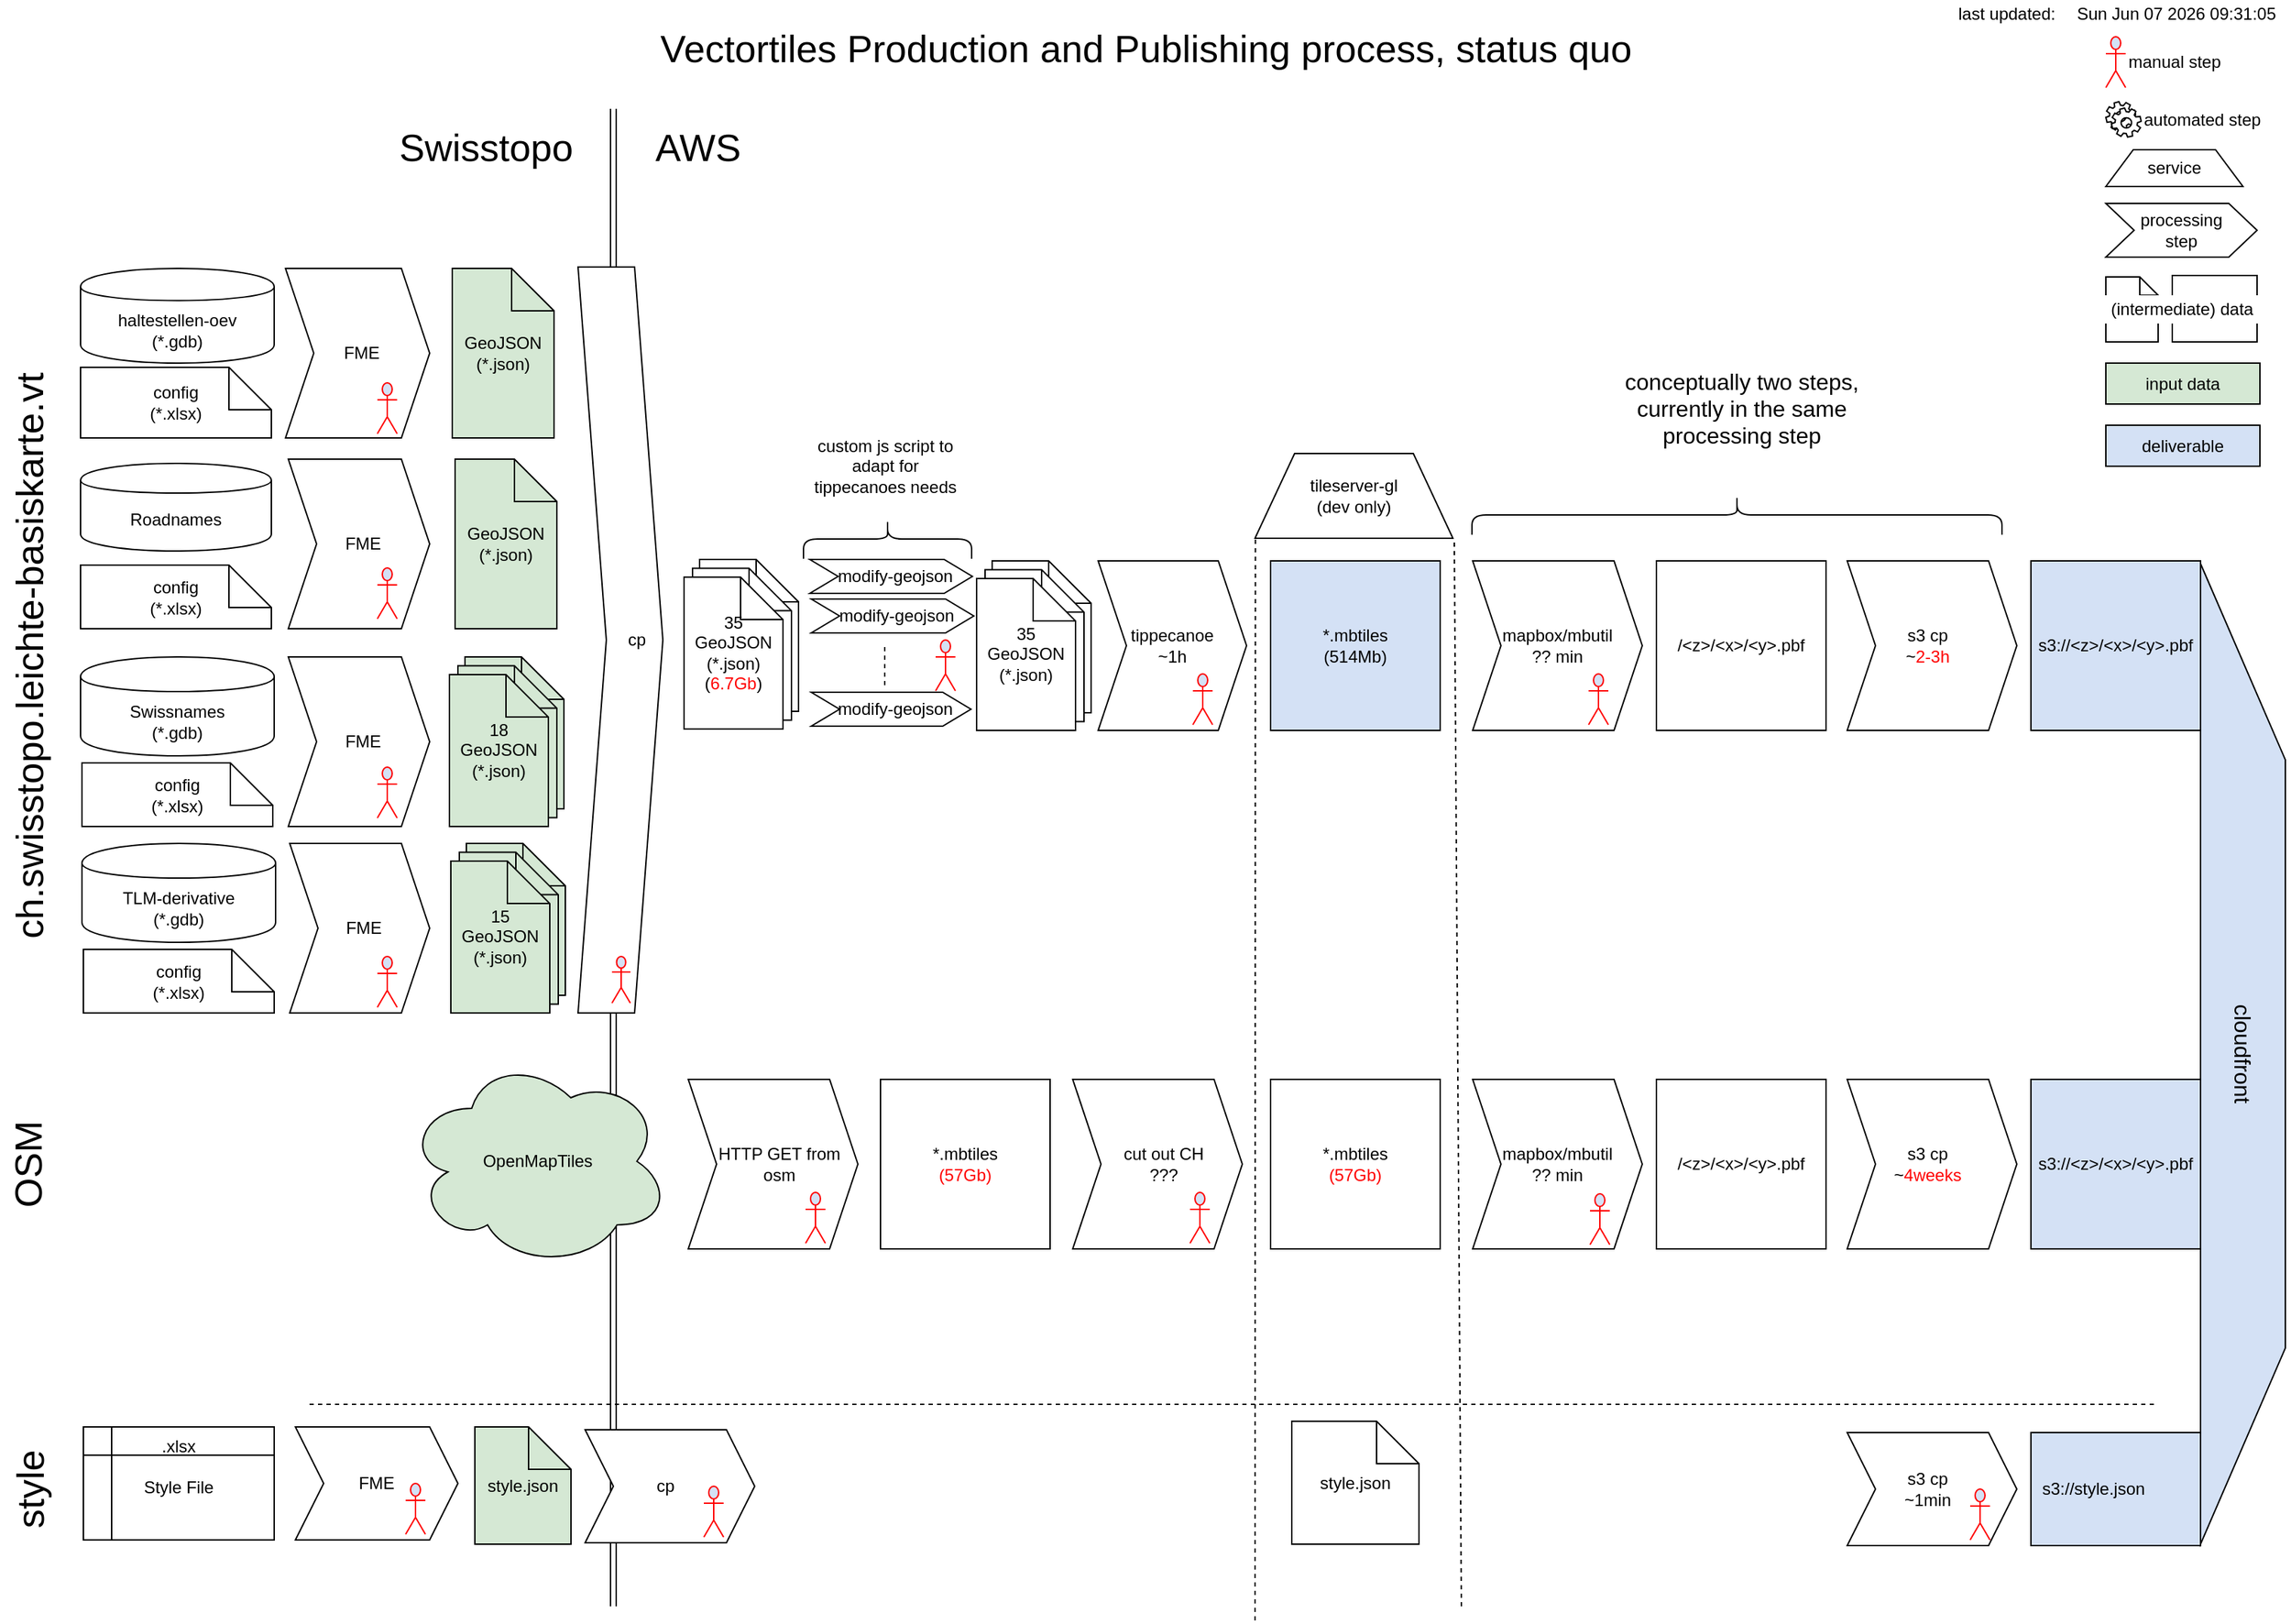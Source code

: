 <mxGraphModel dx="915" dy="883" grid="1" gridSize="10" guides="1" tooltips="1" connect="1" arrows="1" fold="1" page="1" pageScale="1" pageWidth="1654" pageHeight="1169" background="#ffffff"><root><mxCell id="0"/><mxCell id="1" parent="0"/><mxCell id="175" value="" style="shape=link;html=1;jettySize=auto;orthogonalLoop=1;fontSize=12;fontColor=#000000;" parent="1" edge="1"><mxGeometry width="50" height="50" relative="1" as="geometry"><mxPoint x="450" y="1150" as="sourcePoint"/><mxPoint x="450" y="90" as="targetPoint"/></mxGeometry></mxCell><mxCell id="14" value="&lt;div&gt;*.mbtiles&lt;/div&gt;&lt;div&gt;(514Mb)&lt;br&gt;&lt;/div&gt;" style="rounded=0;whiteSpace=wrap;html=1;fillColor=#D4E1F5;" parent="1" vertex="1"><mxGeometry x="915" y="410" width="120" height="120" as="geometry"/></mxCell><mxCell id="15" value="&lt;div&gt;mapbox/mbutil&lt;/div&gt;&lt;div align=&quot;center&quot;&gt;?? min&lt;br&gt;&lt;/div&gt;" style="shape=step;perimeter=stepPerimeter;whiteSpace=wrap;html=1;fixedSize=1;spacingRight=6;align=center;spacingLeft=6;" parent="1" vertex="1"><mxGeometry x="1058" y="410" width="120" height="120" as="geometry"/></mxCell><mxCell id="16" value="&lt;div&gt;/&amp;lt;z&amp;gt;/&amp;lt;x&amp;gt;/&amp;lt;y&amp;gt;.pbf&lt;/div&gt;" style="rounded=0;whiteSpace=wrap;html=1;" parent="1" vertex="1"><mxGeometry x="1188" y="410" width="120" height="120" as="geometry"/></mxCell><mxCell id="18" value="&lt;div&gt;tippecanoe&lt;/div&gt;&lt;div&gt;~1h&lt;br&gt;&lt;/div&gt;" style="shape=step;perimeter=stepPerimeter;whiteSpace=wrap;html=1;fixedSize=1;" parent="1" vertex="1"><mxGeometry x="793" y="410" width="105" height="120" as="geometry"/></mxCell><mxCell id="23" value="&lt;div&gt;tileserver-gl&lt;/div&gt;(dev only)" style="shape=trapezoid;perimeter=trapezoidPerimeter;whiteSpace=wrap;html=1;align=center;" parent="1" vertex="1"><mxGeometry x="904" y="334" width="140" height="60" as="geometry"/></mxCell><mxCell id="24" value="&lt;div&gt;s3 cp&lt;/div&gt;~&lt;font color=&quot;#FF0000&quot;&gt;2-3h&lt;/font&gt;" style="shape=step;perimeter=stepPerimeter;whiteSpace=wrap;html=1;fixedSize=1;spacingRight=6;align=center;" parent="1" vertex="1"><mxGeometry x="1323" y="410" width="120" height="120" as="geometry"/></mxCell><mxCell id="25" value="s3://&amp;lt;z&amp;gt;/&amp;lt;x&amp;gt;/&amp;lt;y&amp;gt;.pbf" style="rounded=0;whiteSpace=wrap;html=1;fillColor=#D4E1F5;" parent="1" vertex="1"><mxGeometry x="1453" y="410" width="120" height="120" as="geometry"/></mxCell><mxCell id="8" value=".xlsx&lt;br&gt;&lt;div&gt;&lt;br&gt;&lt;/div&gt;&lt;div&gt;Style File&lt;/div&gt;" style="shape=internalStorage;whiteSpace=wrap;html=1;verticalAlign=top;" parent="1" vertex="1"><mxGeometry x="75" y="1023" width="135" height="80" as="geometry"/></mxCell><mxCell id="22" value="" style="endArrow=none;dashed=1;html=1;" parent="1" edge="1"><mxGeometry width="50" height="50" relative="1" as="geometry"><mxPoint x="235" y="1007" as="sourcePoint"/><mxPoint x="1540" y="1007" as="targetPoint"/></mxGeometry></mxCell><mxCell id="36" value="&lt;div&gt;s3 cp&lt;/div&gt;~1min" style="shape=step;perimeter=stepPerimeter;whiteSpace=wrap;html=1;fixedSize=1;spacingRight=6;align=center;" parent="1" vertex="1"><mxGeometry x="1323" y="1027" width="120" height="80" as="geometry"/></mxCell><mxCell id="37" value="s3://style.json" style="rounded=0;whiteSpace=wrap;html=1;align=left;spacingLeft=6;fillColor=#D4E1F5;" parent="1" vertex="1"><mxGeometry x="1453" y="1027" width="120" height="80" as="geometry"/></mxCell><mxCell id="38" value="" style="endArrow=none;dashed=1;html=1;entryX=0.002;entryY=1.006;entryPerimeter=0;" parent="1" target="23" edge="1"><mxGeometry width="50" height="50" relative="1" as="geometry"><mxPoint x="904" y="1160" as="sourcePoint"/><mxPoint x="864" y="400" as="targetPoint"/></mxGeometry></mxCell><mxCell id="30" value="&lt;div&gt;*.mbtiles&lt;/div&gt;&lt;font color=&quot;#FF0000&quot;&gt;(57Gb)&lt;/font&gt;" style="rounded=0;whiteSpace=wrap;html=1;" parent="1" vertex="1"><mxGeometry x="915" y="777" width="120" height="120" as="geometry"/></mxCell><mxCell id="31" value="s3://&amp;lt;z&amp;gt;/&amp;lt;x&amp;gt;/&amp;lt;y&amp;gt;.pbf" style="rounded=0;whiteSpace=wrap;html=1;fillColor=#D4E1F5;" parent="1" vertex="1"><mxGeometry x="1453" y="777" width="120" height="120" as="geometry"/></mxCell><mxCell id="32" value="&lt;div&gt;mapbox/mbutil&lt;/div&gt;?? min" style="shape=step;perimeter=stepPerimeter;whiteSpace=wrap;html=1;fixedSize=1;spacingRight=6;align=center;spacingLeft=6;" parent="1" vertex="1"><mxGeometry x="1058" y="777" width="120" height="120" as="geometry"/></mxCell><mxCell id="33" value="&lt;div&gt;/&amp;lt;z&amp;gt;/&amp;lt;x&amp;gt;/&amp;lt;y&amp;gt;.pbf&lt;/div&gt;" style="rounded=0;whiteSpace=wrap;html=1;" parent="1" vertex="1"><mxGeometry x="1188" y="777" width="120" height="120" as="geometry"/></mxCell><mxCell id="34" value="&lt;div&gt;s3 cp&lt;/div&gt;~&lt;font color=&quot;#FF0000&quot;&gt;4weeks&lt;/font&gt;" style="shape=step;perimeter=stepPerimeter;whiteSpace=wrap;html=1;fixedSize=1;spacingRight=6;align=center;" parent="1" vertex="1"><mxGeometry x="1323" y="777" width="120" height="120" as="geometry"/></mxCell><mxCell id="39" value="" style="endArrow=none;dashed=1;html=1;entryX=1.007;entryY=1;entryPerimeter=0;" parent="1" target="23" edge="1"><mxGeometry width="50" height="50" relative="1" as="geometry"><mxPoint x="1050" y="1150" as="sourcePoint"/><mxPoint x="873.588" y="399.529" as="targetPoint"/></mxGeometry></mxCell><mxCell id="41" value="&lt;div&gt;ch.swisstopo.leichte-basiskarte.vt&lt;/div&gt;" style="text;html=1;strokeColor=none;fillColor=none;align=center;verticalAlign=middle;whiteSpace=wrap;rounded=0;rotation=-90;fontSize=27;" parent="1" vertex="1"><mxGeometry x="-235" y="457" width="545" height="40" as="geometry"/></mxCell><mxCell id="42" value="OSM" style="text;html=1;strokeColor=none;fillColor=none;align=center;verticalAlign=middle;whiteSpace=wrap;rounded=0;rotation=-90;fontSize=27;" parent="1" vertex="1"><mxGeometry x="3" y="817" width="67" height="40" as="geometry"/></mxCell><mxCell id="43" value="style" style="text;html=1;strokeColor=none;fillColor=none;align=center;verticalAlign=middle;whiteSpace=wrap;rounded=0;rotation=-90;fontSize=27;" parent="1" vertex="1"><mxGeometry x="8" y="1047" width="60" height="40" as="geometry"/></mxCell><mxCell id="44" value="cloudfront" style="shape=trapezoid;perimeter=trapezoidPerimeter;whiteSpace=wrap;html=1;fontSize=16;align=center;rotation=90;fillColor=#D4E1F5;" parent="1" vertex="1"><mxGeometry x="1256" y="729" width="694" height="60" as="geometry"/></mxCell><mxCell id="45" value="" style="shape=curlyBracket;whiteSpace=wrap;html=1;rounded=1;fontSize=16;align=center;rotation=90;verticalAlign=middle;" parent="1" vertex="1"><mxGeometry x="1231" y="190" width="28" height="375" as="geometry"/></mxCell><mxCell id="46" value="conceptually two steps, currently in the same processing step" style="text;html=1;strokeColor=none;fillColor=#ffffff;align=center;verticalAlign=middle;whiteSpace=wrap;rounded=0;fontSize=16;" parent="1" vertex="1"><mxGeometry x="1159" y="260" width="179" height="84" as="geometry"/></mxCell><mxCell id="4" value="&lt;div&gt;Swissnames&lt;/div&gt;(*.gdb)" style="shape=cylinder;whiteSpace=wrap;html=1;boundedLbl=1;" parent="1" vertex="1"><mxGeometry x="73" y="478" width="137" height="70" as="geometry"/></mxCell><mxCell id="65" value="&lt;div&gt;config&lt;/div&gt;&lt;div&gt;(*.xlsx)&lt;/div&gt;" style="shape=note;whiteSpace=wrap;html=1;strokeColor=#000000;strokeWidth=1;fillColor=#FFFFFF;fontSize=12;fontColor=#000000;align=center;" parent="1" vertex="1"><mxGeometry x="74" y="553" width="135" height="45" as="geometry"/></mxCell><mxCell id="66" value="&lt;div&gt;FME&lt;/div&gt;" style="shape=step;perimeter=stepPerimeter;whiteSpace=wrap;html=1;fixedSize=1;spacingLeft=6;" parent="1" vertex="1"><mxGeometry x="220" y="478" width="100" height="120" as="geometry"/></mxCell><mxCell id="72" value="" style="group" parent="1" vertex="1" connectable="0"><mxGeometry x="707" y="410" width="81" height="120" as="geometry"/></mxCell><mxCell id="69" value="" style="shape=note;whiteSpace=wrap;html=1;strokeColor=#000000;strokeWidth=1;fillColor=#FFFFFF;fontSize=12;fontColor=#000000;align=center;" parent="72" vertex="1"><mxGeometry x="11" width="70" height="107.463" as="geometry"/></mxCell><mxCell id="70" value="" style="shape=note;whiteSpace=wrap;html=1;strokeColor=#000000;strokeWidth=1;fillColor=#FFFFFF;fontSize=12;fontColor=#000000;align=center;" parent="72" vertex="1"><mxGeometry x="6" y="6.269" width="70" height="107.463" as="geometry"/></mxCell><mxCell id="71" value="35&lt;br&gt;&lt;div&gt;GeoJSON&lt;/div&gt;&lt;div&gt;(*.json)&lt;br&gt;&lt;/div&gt;" style="shape=note;whiteSpace=wrap;html=1;strokeColor=#000000;strokeWidth=1;fillColor=#FFFFFF;fontSize=12;fontColor=#000000;align=center;" parent="72" vertex="1"><mxGeometry y="12.537" width="70" height="107.463" as="geometry"/></mxCell><mxCell id="79" value="&lt;div&gt;TLM-derivative&lt;/div&gt;&lt;div&gt;(*.gdb)&lt;/div&gt;" style="shape=cylinder;whiteSpace=wrap;html=1;boundedLbl=1;" parent="1" vertex="1"><mxGeometry x="74" y="610" width="137" height="70" as="geometry"/></mxCell><mxCell id="80" value="&lt;div&gt;config&lt;/div&gt;&lt;div&gt;(*.xlsx)&lt;/div&gt;" style="shape=note;whiteSpace=wrap;html=1;strokeColor=#000000;strokeWidth=1;fillColor=#FFFFFF;fontSize=12;fontColor=#000000;align=center;" parent="1" vertex="1"><mxGeometry x="75" y="685" width="135" height="45" as="geometry"/></mxCell><mxCell id="81" value="&lt;div&gt;FME&lt;/div&gt;" style="shape=step;perimeter=stepPerimeter;whiteSpace=wrap;html=1;fixedSize=1;spacingLeft=6;" parent="1" vertex="1"><mxGeometry x="221" y="610" width="99" height="120" as="geometry"/></mxCell><mxCell id="5" value="Roadnames" style="shape=cylinder;whiteSpace=wrap;html=1;boundedLbl=1;" parent="1" vertex="1"><mxGeometry x="73" y="341" width="135" height="62" as="geometry"/></mxCell><mxCell id="60" value="&lt;div&gt;config&lt;/div&gt;&lt;div&gt;(*.xlsx)&lt;/div&gt;" style="shape=note;whiteSpace=wrap;html=1;strokeColor=#000000;strokeWidth=1;fillColor=#FFFFFF;fontSize=12;fontColor=#000000;align=center;" parent="1" vertex="1"><mxGeometry x="73" y="413" width="135" height="45" as="geometry"/></mxCell><mxCell id="61" value="&lt;div&gt;FME&lt;/div&gt;" style="shape=step;perimeter=stepPerimeter;whiteSpace=wrap;html=1;fixedSize=1;spacingLeft=6;" parent="1" vertex="1"><mxGeometry x="220" y="338" width="100" height="120" as="geometry"/></mxCell><mxCell id="62" value="&lt;div&gt;GeoJSON&lt;/div&gt;(*.json)" style="shape=note;whiteSpace=wrap;html=1;strokeColor=#000000;strokeWidth=1;fillColor=#D5E8D4;fontSize=12;fontColor=#000000;align=center;" parent="1" vertex="1"><mxGeometry x="338" y="338" width="72" height="120" as="geometry"/></mxCell><mxCell id="2" value="&lt;div&gt;haltestellen-oev&lt;/div&gt;&lt;div&gt;(*.gdb)&lt;br&gt;&lt;/div&gt;" style="shape=cylinder;whiteSpace=wrap;html=1;boundedLbl=1;" parent="1" vertex="1"><mxGeometry x="73" y="203" width="137" height="67" as="geometry"/></mxCell><mxCell id="52" value="&lt;div&gt;FME&lt;/div&gt;" style="shape=step;perimeter=stepPerimeter;whiteSpace=wrap;html=1;fixedSize=1;spacingLeft=6;" parent="1" vertex="1"><mxGeometry x="218" y="203" width="102" height="120" as="geometry"/></mxCell><mxCell id="56" value="&lt;div&gt;GeoJSON&lt;/div&gt;(*.json)" style="shape=note;whiteSpace=wrap;html=1;strokeColor=#000000;strokeWidth=1;fillColor=#D5E8D4;fontSize=12;fontColor=#000000;align=center;" parent="1" vertex="1"><mxGeometry x="336" y="203" width="72" height="120" as="geometry"/></mxCell><mxCell id="59" value="&lt;div&gt;config&lt;/div&gt;&lt;div&gt;(*.xlsx)&lt;/div&gt;" style="shape=note;whiteSpace=wrap;html=1;strokeColor=#000000;strokeWidth=1;fillColor=#FFFFFF;fontSize=12;fontColor=#000000;align=center;" parent="1" vertex="1"><mxGeometry x="73" y="273" width="135" height="50" as="geometry"/></mxCell><mxCell id="105" value="" style="group" parent="1" vertex="1" connectable="0"><mxGeometry x="589" y="409" width="116" height="118" as="geometry"/></mxCell><mxCell id="68" value="&lt;div&gt;modify-geojson&lt;/div&gt;" style="shape=step;perimeter=stepPerimeter;whiteSpace=wrap;html=1;fixedSize=1;spacingLeft=6;" parent="105" vertex="1"><mxGeometry width="115" height="24" as="geometry"/></mxCell><mxCell id="96" value="&lt;div&gt;modify-geojson&lt;/div&gt;" style="shape=step;perimeter=stepPerimeter;whiteSpace=wrap;html=1;fixedSize=1;spacingLeft=6;" parent="105" vertex="1"><mxGeometry x="1" y="28" width="115" height="24" as="geometry"/></mxCell><mxCell id="97" value="&lt;div&gt;modify-geojson&lt;/div&gt;" style="shape=step;perimeter=stepPerimeter;whiteSpace=wrap;html=1;fixedSize=1;spacingLeft=6;" parent="105" vertex="1"><mxGeometry x="1" y="94" width="113" height="24" as="geometry"/></mxCell><mxCell id="98" value="" style="endArrow=none;dashed=1;html=1;fontSize=27;fontColor=#000000;" parent="105" edge="1"><mxGeometry width="50" height="50" relative="1" as="geometry"><mxPoint x="53" y="89" as="sourcePoint"/><mxPoint x="53" y="59" as="targetPoint"/></mxGeometry></mxCell><mxCell id="122" value="" style="shape=umlActor;verticalLabelPosition=bottom;labelBackgroundColor=#ffffff;verticalAlign=top;html=1;strokeColor=#FF0000;strokeWidth=1;fillColor=#D4E1F5;fontSize=27;fontColor=#000000;align=center;" parent="105" vertex="1"><mxGeometry x="89" y="57" width="14" height="36" as="geometry"/></mxCell><mxCell id="107" value="Vectortiles Production and Publishing process, status quo" style="text;html=1;strokeColor=none;fillColor=none;align=center;verticalAlign=middle;whiteSpace=wrap;rounded=0;fontSize=27;fontColor=#000000;" parent="1" vertex="1"><mxGeometry x="184" y="23" width="1286" height="50" as="geometry"/></mxCell><mxCell id="109" value="" style="group" parent="1" vertex="1" connectable="0"><mxGeometry x="334" y="478" width="81" height="120" as="geometry"/></mxCell><mxCell id="74" value="" style="shape=note;whiteSpace=wrap;html=1;strokeColor=#000000;strokeWidth=1;fillColor=#D5E8D4;fontSize=12;fontColor=#000000;align=center;" parent="109" vertex="1"><mxGeometry x="11" width="70" height="107.463" as="geometry"/></mxCell><mxCell id="75" value="" style="shape=note;whiteSpace=wrap;html=1;strokeColor=#000000;strokeWidth=1;fillColor=#D5E8D4;fontSize=12;fontColor=#000000;align=center;" parent="109" vertex="1"><mxGeometry x="6" y="6.269" width="70" height="107.463" as="geometry"/></mxCell><mxCell id="76" value="18&lt;div&gt;GeoJSON&lt;/div&gt;&lt;div&gt;(*.json)&lt;br&gt;&lt;/div&gt;" style="shape=note;whiteSpace=wrap;html=1;strokeColor=#000000;strokeWidth=1;fillColor=#D5E8D4;fontSize=12;fontColor=#000000;align=center;" parent="109" vertex="1"><mxGeometry y="12.537" width="70" height="107.463" as="geometry"/></mxCell><mxCell id="110" value="" style="group" parent="1" vertex="1" connectable="0"><mxGeometry x="335" y="610" width="81" height="120" as="geometry"/></mxCell><mxCell id="83" value="" style="shape=note;whiteSpace=wrap;html=1;strokeColor=#000000;strokeWidth=1;fillColor=#D5E8D4;fontSize=12;fontColor=#000000;align=center;" parent="110" vertex="1"><mxGeometry x="11" width="70" height="107.463" as="geometry"/></mxCell><mxCell id="84" value="" style="shape=note;whiteSpace=wrap;html=1;strokeColor=#000000;strokeWidth=1;fillColor=#D5E8D4;fontSize=12;fontColor=#000000;align=center;" parent="110" vertex="1"><mxGeometry x="6" y="6.269" width="70" height="107.463" as="geometry"/></mxCell><mxCell id="85" value="15&lt;div&gt;GeoJSON&lt;/div&gt;&lt;div&gt;(*.json)&lt;br&gt;&lt;/div&gt;" style="shape=note;whiteSpace=wrap;html=1;strokeColor=#000000;strokeWidth=1;fillColor=#D5E8D4;fontSize=12;fontColor=#000000;align=center;" parent="110" vertex="1"><mxGeometry y="12.537" width="70" height="107.463" as="geometry"/></mxCell><mxCell id="111" value="manual step" style="shape=umlActor;verticalLabelPosition=middle;labelBackgroundColor=#ffffff;verticalAlign=middle;html=1;strokeColor=#FF0000;strokeWidth=1;fillColor=#D4E1F5;fontSize=12;fontColor=#000000;align=left;labelPosition=right;" parent="1" vertex="1"><mxGeometry x="1506" y="39" width="14" height="36" as="geometry"/></mxCell><mxCell id="112" value="" style="shape=umlActor;verticalLabelPosition=bottom;labelBackgroundColor=#ffffff;verticalAlign=top;html=1;strokeColor=#FF0000;strokeWidth=1;fillColor=#D4E1F5;fontSize=27;fontColor=#000000;align=center;" parent="1" vertex="1"><mxGeometry x="283" y="284" width="14" height="36" as="geometry"/></mxCell><mxCell id="114" value="" style="shape=umlActor;verticalLabelPosition=bottom;labelBackgroundColor=#ffffff;verticalAlign=top;html=1;strokeColor=#FF0000;strokeWidth=1;fillColor=#D4E1F5;fontSize=27;fontColor=#000000;align=center;" parent="1" vertex="1"><mxGeometry x="283" y="415" width="14" height="36" as="geometry"/></mxCell><mxCell id="118" value="" style="shape=umlActor;verticalLabelPosition=bottom;labelBackgroundColor=#ffffff;verticalAlign=top;html=1;strokeColor=#FF0000;strokeWidth=1;fillColor=#D4E1F5;fontSize=27;fontColor=#000000;align=center;" parent="1" vertex="1"><mxGeometry x="283" y="556" width="14" height="36" as="geometry"/></mxCell><mxCell id="119" value="" style="shape=umlActor;verticalLabelPosition=bottom;labelBackgroundColor=#ffffff;verticalAlign=top;html=1;strokeColor=#FF0000;strokeWidth=1;fillColor=#D4E1F5;fontSize=27;fontColor=#000000;align=center;" parent="1" vertex="1"><mxGeometry x="283" y="690" width="14" height="36" as="geometry"/></mxCell><mxCell id="124" value="" style="shape=umlActor;verticalLabelPosition=bottom;labelBackgroundColor=#ffffff;verticalAlign=top;html=1;strokeColor=#FF0000;strokeWidth=1;fillColor=#D4E1F5;fontSize=27;fontColor=#000000;align=center;" parent="1" vertex="1"><mxGeometry x="860" y="490" width="14" height="36" as="geometry"/></mxCell><mxCell id="125" value="" style="shape=umlActor;verticalLabelPosition=bottom;labelBackgroundColor=#ffffff;verticalAlign=top;html=1;strokeColor=#FF0000;strokeWidth=1;fillColor=#D4E1F5;fontSize=27;fontColor=#000000;align=center;" parent="1" vertex="1"><mxGeometry x="1140" y="490" width="14" height="36" as="geometry"/></mxCell><mxCell id="127" value="" style="shape=umlActor;verticalLabelPosition=bottom;labelBackgroundColor=#ffffff;verticalAlign=top;html=1;strokeColor=#FF0000;strokeWidth=1;fillColor=#D4E1F5;fontSize=27;fontColor=#000000;align=center;" parent="1" vertex="1"><mxGeometry x="1141" y="858" width="14" height="36" as="geometry"/></mxCell><mxCell id="130" value="" style="shape=umlActor;verticalLabelPosition=bottom;labelBackgroundColor=#ffffff;verticalAlign=top;html=1;strokeColor=#FF0000;strokeWidth=1;fillColor=#D4E1F5;fontSize=27;fontColor=#000000;align=center;" parent="1" vertex="1"><mxGeometry x="1410" y="1067" width="14" height="36" as="geometry"/></mxCell><mxCell id="131" value="service" style="shape=trapezoid;perimeter=trapezoidPerimeter;whiteSpace=wrap;html=1;strokeColor=#000000;strokeWidth=1;fillColor=#FFFFFF;fontSize=12;fontColor=#000000;align=center;" parent="1" vertex="1"><mxGeometry x="1506" y="119" width="97" height="26" as="geometry"/></mxCell><mxCell id="132" value="&lt;div&gt;processing&lt;/div&gt;&lt;div&gt;step&lt;br&gt;&lt;/div&gt;" style="shape=step;perimeter=stepPerimeter;whiteSpace=wrap;html=1;fixedSize=1;strokeColor=#000000;strokeWidth=1;fillColor=#FFFFFF;fontSize=12;fontColor=#000000;align=center;" parent="1" vertex="1"><mxGeometry x="1506" y="157" width="107" height="38" as="geometry"/></mxCell><mxCell id="133" value="" style="shape=note;whiteSpace=wrap;html=1;strokeColor=#000000;strokeWidth=1;fillColor=#FFFFFF;fontSize=12;fontColor=#000000;align=center;size=13;" parent="1" vertex="1"><mxGeometry x="1506" y="209" width="37" height="46" as="geometry"/></mxCell><mxCell id="134" value="" style="rounded=0;whiteSpace=wrap;html=1;strokeColor=#000000;strokeWidth=1;fillColor=#FFFFFF;fontSize=12;fontColor=#000000;align=center;" parent="1" vertex="1"><mxGeometry x="1553" y="208" width="60" height="47" as="geometry"/></mxCell><mxCell id="135" value="(intermediate) data" style="text;html=1;strokeColor=none;fillColor=#ffffff;align=center;verticalAlign=middle;whiteSpace=wrap;rounded=0;fontSize=12;fontColor=#000000;" parent="1" vertex="1"><mxGeometry x="1500" y="222" width="120" height="20" as="geometry"/></mxCell><mxCell id="136" value="" style="group" parent="1" vertex="1" connectable="0"><mxGeometry x="503" y="777" width="120" height="120" as="geometry"/></mxCell><mxCell id="40" value="&lt;div&gt;HTTP GET from&lt;/div&gt;&lt;div&gt;osm&lt;br&gt;&lt;/div&gt;" style="shape=step;perimeter=stepPerimeter;whiteSpace=wrap;html=1;fixedSize=1;spacingLeft=9;" parent="136" vertex="1"><mxGeometry width="120" height="120" as="geometry"/></mxCell><mxCell id="126" value="" style="shape=umlActor;verticalLabelPosition=bottom;labelBackgroundColor=#ffffff;verticalAlign=top;html=1;strokeColor=#FF0000;strokeWidth=1;fillColor=#D4E1F5;fontSize=27;fontColor=#000000;align=center;" parent="136" vertex="1"><mxGeometry x="83" y="80" width="14" height="36" as="geometry"/></mxCell><mxCell id="137" value="&lt;div&gt;*.mbtiles&lt;/div&gt;&lt;font color=&quot;#FF0000&quot;&gt;(57Gb)&lt;/font&gt;" style="rounded=0;whiteSpace=wrap;html=1;" parent="1" vertex="1"><mxGeometry x="639" y="777" width="120" height="120" as="geometry"/></mxCell><mxCell id="138" value="" style="group" parent="1" vertex="1" connectable="0"><mxGeometry x="775" y="777" width="120" height="120" as="geometry"/></mxCell><mxCell id="139" value="&lt;div&gt;cut out CH&lt;/div&gt;&lt;div&gt;???&lt;br&gt;&lt;/div&gt;" style="shape=step;perimeter=stepPerimeter;whiteSpace=wrap;html=1;fixedSize=1;spacingLeft=9;" parent="138" vertex="1"><mxGeometry width="120" height="120" as="geometry"/></mxCell><mxCell id="140" value="" style="shape=umlActor;verticalLabelPosition=bottom;labelBackgroundColor=#ffffff;verticalAlign=top;html=1;strokeColor=#FF0000;strokeWidth=1;fillColor=#D4E1F5;fontSize=27;fontColor=#000000;align=center;" parent="138" vertex="1"><mxGeometry x="83" y="80" width="14" height="36" as="geometry"/></mxCell><mxCell id="141" value="OpenMapTiles" style="ellipse;shape=cloud;whiteSpace=wrap;html=1;strokeColor=#000000;strokeWidth=1;fillColor=#D5E8D4;fontSize=12;fontColor=#000000;align=center;" parent="1" vertex="1"><mxGeometry x="303" y="760" width="187" height="150" as="geometry"/></mxCell><mxCell id="143" value="style.json" style="shape=note;whiteSpace=wrap;html=1;strokeColor=#000000;strokeWidth=1;fillColor=#D5E8D4;fontSize=12;fontColor=#000000;align=center;" parent="1" vertex="1"><mxGeometry x="352" y="1023" width="68" height="83" as="geometry"/></mxCell><mxCell id="144" value="style.json" style="shape=note;whiteSpace=wrap;html=1;strokeColor=#000000;strokeWidth=1;fillColor=#FFFFFF;fontSize=12;fontColor=#000000;align=center;" parent="1" vertex="1"><mxGeometry x="930" y="1019" width="90" height="87" as="geometry"/></mxCell><mxCell id="147" value="" style="group" parent="1" vertex="1" connectable="0"><mxGeometry x="225" y="1023" width="115" height="80" as="geometry"/></mxCell><mxCell id="19" value="FME" style="shape=step;perimeter=stepPerimeter;whiteSpace=wrap;html=1;fixedSize=1;" parent="147" vertex="1"><mxGeometry width="115" height="80" as="geometry"/></mxCell><mxCell id="128" value="" style="shape=umlActor;verticalLabelPosition=bottom;labelBackgroundColor=#ffffff;verticalAlign=top;html=1;strokeColor=#FF0000;strokeWidth=1;fillColor=#D4E1F5;fontSize=27;fontColor=#000000;align=center;" parent="147" vertex="1"><mxGeometry x="78" y="40" width="14" height="36" as="geometry"/></mxCell><mxCell id="148" value="" style="group" parent="1" vertex="1" connectable="0"><mxGeometry x="430" y="1025" width="120" height="80" as="geometry"/></mxCell><mxCell id="145" value="cp" style="shape=step;perimeter=stepPerimeter;whiteSpace=wrap;html=1;fixedSize=1;spacingRight=6;align=center;" parent="148" vertex="1"><mxGeometry width="120" height="80" as="geometry"/></mxCell><mxCell id="146" value="" style="shape=umlActor;verticalLabelPosition=bottom;labelBackgroundColor=#ffffff;verticalAlign=top;html=1;strokeColor=#FF0000;strokeWidth=1;fillColor=#D4E1F5;fontSize=27;fontColor=#000000;align=center;" parent="148" vertex="1"><mxGeometry x="84" y="40" width="14" height="36" as="geometry"/></mxCell><mxCell id="153" value="" style="group" parent="1" vertex="1" connectable="0"><mxGeometry x="500" y="409" width="81" height="120" as="geometry"/></mxCell><mxCell id="154" value="" style="shape=note;whiteSpace=wrap;html=1;strokeColor=#000000;strokeWidth=1;fillColor=#FFFFFF;fontSize=12;fontColor=#000000;align=center;" parent="153" vertex="1"><mxGeometry x="11" width="70" height="107.463" as="geometry"/></mxCell><mxCell id="155" value="" style="shape=note;whiteSpace=wrap;html=1;strokeColor=#000000;strokeWidth=1;fillColor=#FFFFFF;fontSize=12;fontColor=#000000;align=center;" parent="153" vertex="1"><mxGeometry x="6" y="6.269" width="70" height="107.463" as="geometry"/></mxCell><mxCell id="156" value="35&lt;div&gt;GeoJSON&lt;/div&gt;&lt;div&gt;(*.json)&lt;/div&gt;&lt;div&gt;(&lt;font color=&quot;#FF0000&quot;&gt;6.7Gb&lt;/font&gt;)&lt;br&gt;&lt;/div&gt;" style="shape=note;whiteSpace=wrap;html=1;strokeColor=#000000;strokeWidth=1;fillColor=#FFFFFF;fontSize=12;fontColor=#000000;align=center;" parent="153" vertex="1"><mxGeometry y="12.537" width="70" height="107.463" as="geometry"/></mxCell><mxCell id="176" value="Swisstopo" style="text;html=1;strokeColor=none;fillColor=none;align=center;verticalAlign=middle;whiteSpace=wrap;rounded=0;fontSize=27;fontColor=#000000;" parent="1" vertex="1"><mxGeometry x="290" y="104" width="140" height="28" as="geometry"/></mxCell><mxCell id="177" value="AWS" style="text;html=1;strokeColor=none;fillColor=none;align=center;verticalAlign=middle;whiteSpace=wrap;rounded=0;fontSize=27;fontColor=#000000;" parent="1" vertex="1"><mxGeometry x="460" y="104" width="100" height="28" as="geometry"/></mxCell><mxCell id="164" value="cp" style="shape=step;perimeter=stepPerimeter;whiteSpace=wrap;html=1;fixedSize=1;spacingRight=10;align=right;size=20;" parent="1" vertex="1"><mxGeometry x="425" y="202" width="60" height="528" as="geometry"/></mxCell><mxCell id="165" value="" style="shape=umlActor;verticalLabelPosition=bottom;labelBackgroundColor=#ffffff;verticalAlign=top;html=1;strokeColor=#FF0000;strokeWidth=1;fillColor=#D4E1F5;fontSize=27;fontColor=#000000;align=center;" parent="1" vertex="1"><mxGeometry x="449" y="690" width="13" height="33" as="geometry"/></mxCell><mxCell id="178" value="" style="group" parent="1" vertex="1" connectable="0"><mxGeometry x="584" y="333" width="117" height="121" as="geometry"/></mxCell><mxCell id="77" value="custom js script to adapt for tippecanoes needs" style="text;html=1;strokeColor=none;fillColor=none;align=center;verticalAlign=middle;whiteSpace=wrap;rounded=0;fontSize=12;fontColor=#000000;" parent="178" vertex="1"><mxGeometry width="117" height="20" as="geometry"/></mxCell><mxCell id="78" value="" style="shape=curlyBracket;whiteSpace=wrap;html=1;rounded=1;fontSize=16;align=center;rotation=90;verticalAlign=middle;" parent="178" vertex="1"><mxGeometry x="46" y="2" width="28" height="119" as="geometry"/></mxCell><mxCell id="179" value="input data" style="rounded=0;whiteSpace=wrap;html=1;fillColor=#D5E8D4;" parent="1" vertex="1"><mxGeometry x="1506" y="270" width="109" height="29" as="geometry"/></mxCell><mxCell id="180" value="deliverable" style="rounded=0;whiteSpace=wrap;html=1;fillColor=#D4E1F5;" parent="1" vertex="1"><mxGeometry x="1506" y="314" width="109" height="29" as="geometry"/></mxCell><mxCell id="181" value="automated step" style="shape=mxgraph.bpmn.service_task;html=1;labelPosition=right;verticalLabelPosition=middle;align=left;verticalAlign=middle;" parent="1" vertex="1"><mxGeometry x="1506" y="85" width="25" height="25" as="geometry"/></mxCell><UserObject label="%date{ddd mmm dd yyyy HH:MM:ss}%" placeholders="1" id="182"><mxCell style="text;html=1;strokeColor=none;fillColor=none;align=center;verticalAlign=middle;whiteSpace=wrap;overflow=hidden;glass=0;labelBackgroundColor=none;" parent="1" vertex="1"><mxGeometry x="1476" y="13" width="160" height="20" as="geometry"/></mxCell></UserObject><mxCell id="183" value="last updated:" style="text;html=1;strokeColor=none;fillColor=none;align=center;verticalAlign=middle;whiteSpace=wrap;rounded=0;glass=0;labelBackgroundColor=none;" parent="1" vertex="1"><mxGeometry x="1391" y="13" width="90" height="20" as="geometry"/></mxCell></root></mxGraphModel>